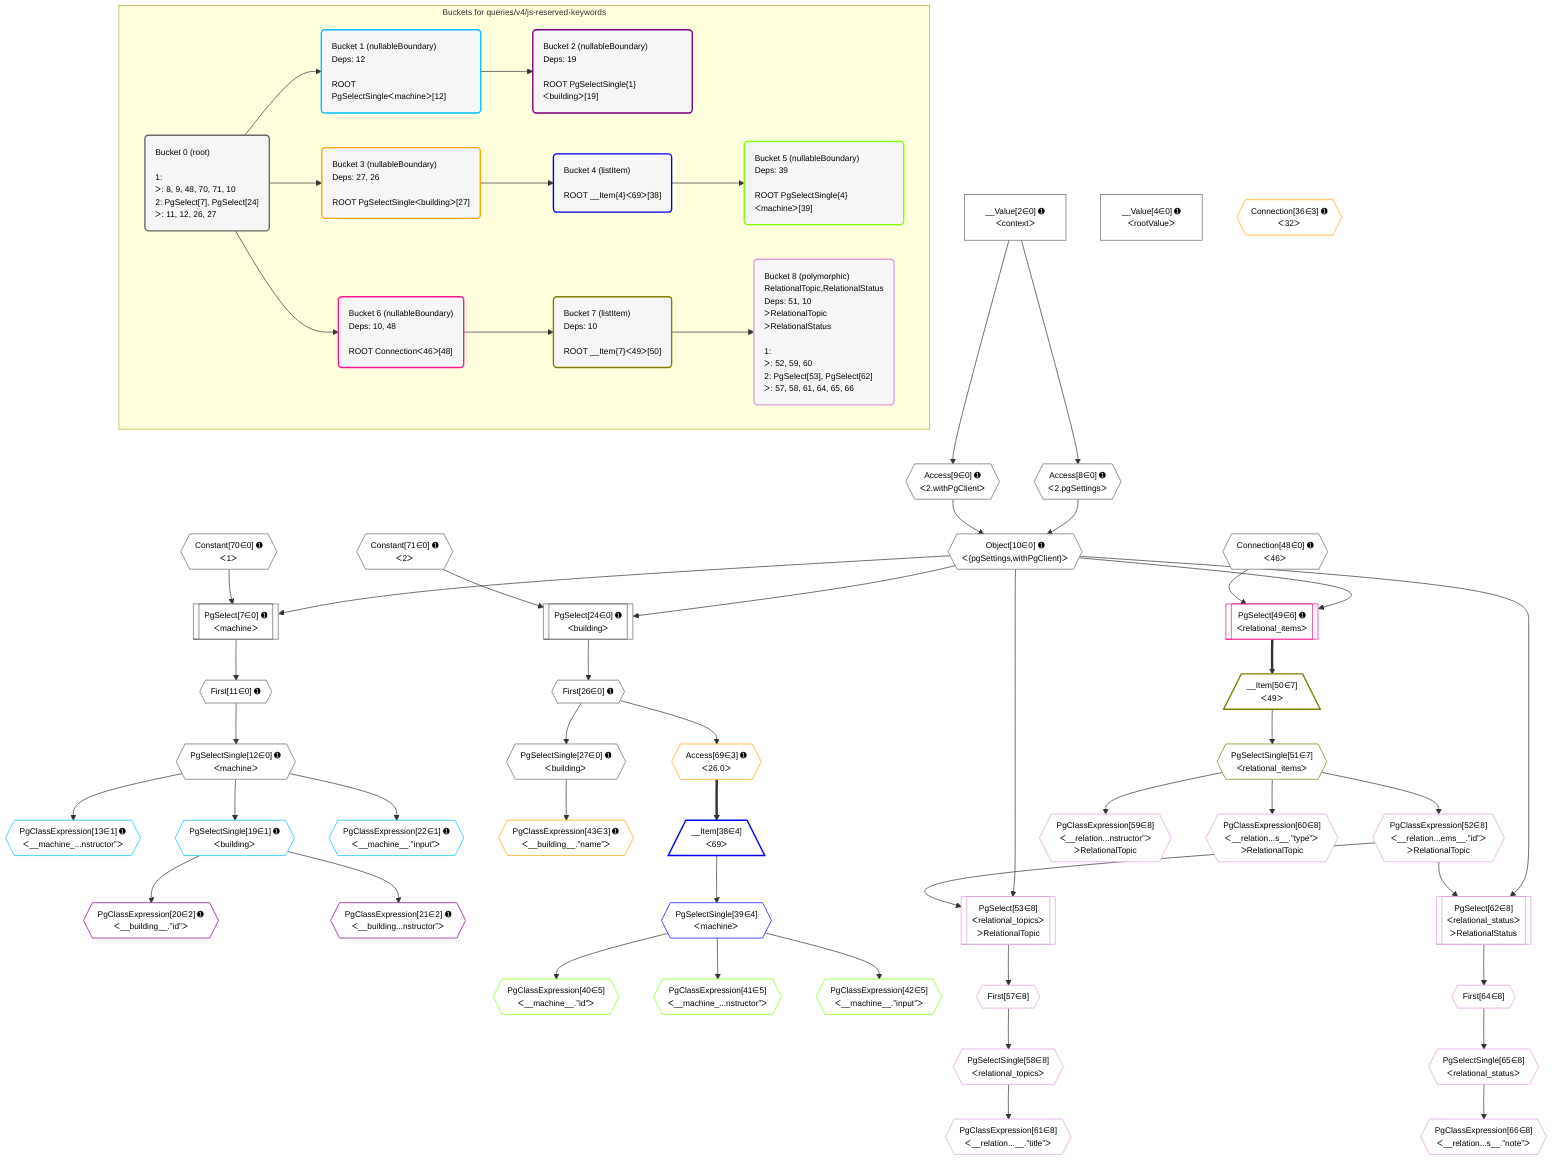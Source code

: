 %%{init: {'themeVariables': { 'fontSize': '12px'}}}%%
graph TD
    classDef path fill:#eee,stroke:#000,color:#000
    classDef plan fill:#fff,stroke-width:1px,color:#000
    classDef itemplan fill:#fff,stroke-width:2px,color:#000
    classDef unbatchedplan fill:#dff,stroke-width:1px,color:#000
    classDef sideeffectplan fill:#fcc,stroke-width:2px,color:#000
    classDef bucket fill:#f6f6f6,color:#000,stroke-width:2px,text-align:left


    %% plan dependencies
    PgSelect7[["PgSelect[7∈0] ➊<br />ᐸmachineᐳ"]]:::plan
    Object10{{"Object[10∈0] ➊<br />ᐸ{pgSettings,withPgClient}ᐳ"}}:::plan
    Constant70{{"Constant[70∈0] ➊<br />ᐸ1ᐳ"}}:::plan
    Object10 & Constant70 --> PgSelect7
    Access8{{"Access[8∈0] ➊<br />ᐸ2.pgSettingsᐳ"}}:::plan
    Access9{{"Access[9∈0] ➊<br />ᐸ2.withPgClientᐳ"}}:::plan
    Access8 & Access9 --> Object10
    PgSelect24[["PgSelect[24∈0] ➊<br />ᐸbuildingᐳ"]]:::plan
    Constant71{{"Constant[71∈0] ➊<br />ᐸ2ᐳ"}}:::plan
    Object10 & Constant71 --> PgSelect24
    __Value2["__Value[2∈0] ➊<br />ᐸcontextᐳ"]:::plan
    __Value2 --> Access8
    __Value2 --> Access9
    First11{{"First[11∈0] ➊"}}:::plan
    PgSelect7 --> First11
    PgSelectSingle12{{"PgSelectSingle[12∈0] ➊<br />ᐸmachineᐳ"}}:::plan
    First11 --> PgSelectSingle12
    First26{{"First[26∈0] ➊"}}:::plan
    PgSelect24 --> First26
    PgSelectSingle27{{"PgSelectSingle[27∈0] ➊<br />ᐸbuildingᐳ"}}:::plan
    First26 --> PgSelectSingle27
    __Value4["__Value[4∈0] ➊<br />ᐸrootValueᐳ"]:::plan
    Connection48{{"Connection[48∈0] ➊<br />ᐸ46ᐳ"}}:::plan
    PgClassExpression13{{"PgClassExpression[13∈1] ➊<br />ᐸ__machine_...nstructor”ᐳ"}}:::plan
    PgSelectSingle12 --> PgClassExpression13
    PgSelectSingle19{{"PgSelectSingle[19∈1] ➊<br />ᐸbuildingᐳ"}}:::plan
    PgSelectSingle12 --> PgSelectSingle19
    PgClassExpression22{{"PgClassExpression[22∈1] ➊<br />ᐸ__machine__.”input”ᐳ"}}:::plan
    PgSelectSingle12 --> PgClassExpression22
    PgClassExpression20{{"PgClassExpression[20∈2] ➊<br />ᐸ__building__.”id”ᐳ"}}:::plan
    PgSelectSingle19 --> PgClassExpression20
    PgClassExpression21{{"PgClassExpression[21∈2] ➊<br />ᐸ__building...nstructor”ᐳ"}}:::plan
    PgSelectSingle19 --> PgClassExpression21
    PgClassExpression43{{"PgClassExpression[43∈3] ➊<br />ᐸ__building__.”name”ᐳ"}}:::plan
    PgSelectSingle27 --> PgClassExpression43
    Access69{{"Access[69∈3] ➊<br />ᐸ26.0ᐳ"}}:::plan
    First26 --> Access69
    Connection36{{"Connection[36∈3] ➊<br />ᐸ32ᐳ"}}:::plan
    __Item38[/"__Item[38∈4]<br />ᐸ69ᐳ"\]:::itemplan
    Access69 ==> __Item38
    PgSelectSingle39{{"PgSelectSingle[39∈4]<br />ᐸmachineᐳ"}}:::plan
    __Item38 --> PgSelectSingle39
    PgClassExpression40{{"PgClassExpression[40∈5]<br />ᐸ__machine__.”id”ᐳ"}}:::plan
    PgSelectSingle39 --> PgClassExpression40
    PgClassExpression41{{"PgClassExpression[41∈5]<br />ᐸ__machine_...nstructor”ᐳ"}}:::plan
    PgSelectSingle39 --> PgClassExpression41
    PgClassExpression42{{"PgClassExpression[42∈5]<br />ᐸ__machine__.”input”ᐳ"}}:::plan
    PgSelectSingle39 --> PgClassExpression42
    PgSelect49[["PgSelect[49∈6] ➊<br />ᐸrelational_itemsᐳ"]]:::plan
    Object10 & Connection48 --> PgSelect49
    __Item50[/"__Item[50∈7]<br />ᐸ49ᐳ"\]:::itemplan
    PgSelect49 ==> __Item50
    PgSelectSingle51{{"PgSelectSingle[51∈7]<br />ᐸrelational_itemsᐳ"}}:::plan
    __Item50 --> PgSelectSingle51
    PgSelect53[["PgSelect[53∈8]<br />ᐸrelational_topicsᐳ<br />ᐳRelationalTopic"]]:::plan
    PgClassExpression52{{"PgClassExpression[52∈8]<br />ᐸ__relation...ems__.”id”ᐳ<br />ᐳRelationalTopic"}}:::plan
    Object10 & PgClassExpression52 --> PgSelect53
    PgSelect62[["PgSelect[62∈8]<br />ᐸrelational_statusᐳ<br />ᐳRelationalStatus"]]:::plan
    Object10 & PgClassExpression52 --> PgSelect62
    PgSelectSingle51 --> PgClassExpression52
    First57{{"First[57∈8]"}}:::plan
    PgSelect53 --> First57
    PgSelectSingle58{{"PgSelectSingle[58∈8]<br />ᐸrelational_topicsᐳ"}}:::plan
    First57 --> PgSelectSingle58
    PgClassExpression59{{"PgClassExpression[59∈8]<br />ᐸ__relation...nstructor”ᐳ<br />ᐳRelationalTopic"}}:::plan
    PgSelectSingle51 --> PgClassExpression59
    PgClassExpression60{{"PgClassExpression[60∈8]<br />ᐸ__relation...s__.”type”ᐳ<br />ᐳRelationalTopic"}}:::plan
    PgSelectSingle51 --> PgClassExpression60
    PgClassExpression61{{"PgClassExpression[61∈8]<br />ᐸ__relation...__.”title”ᐳ"}}:::plan
    PgSelectSingle58 --> PgClassExpression61
    First64{{"First[64∈8]"}}:::plan
    PgSelect62 --> First64
    PgSelectSingle65{{"PgSelectSingle[65∈8]<br />ᐸrelational_statusᐳ"}}:::plan
    First64 --> PgSelectSingle65
    PgClassExpression66{{"PgClassExpression[66∈8]<br />ᐸ__relation...s__.”note”ᐳ"}}:::plan
    PgSelectSingle65 --> PgClassExpression66

    %% define steps

    subgraph "Buckets for queries/v4/js-reserved-keywords"
    Bucket0("Bucket 0 (root)<br /><br />1: <br />ᐳ: 8, 9, 48, 70, 71, 10<br />2: PgSelect[7], PgSelect[24]<br />ᐳ: 11, 12, 26, 27"):::bucket
    classDef bucket0 stroke:#696969
    class Bucket0,__Value2,__Value4,PgSelect7,Access8,Access9,Object10,First11,PgSelectSingle12,PgSelect24,First26,PgSelectSingle27,Connection48,Constant70,Constant71 bucket0
    Bucket1("Bucket 1 (nullableBoundary)<br />Deps: 12<br /><br />ROOT PgSelectSingleᐸmachineᐳ[12]"):::bucket
    classDef bucket1 stroke:#00bfff
    class Bucket1,PgClassExpression13,PgSelectSingle19,PgClassExpression22 bucket1
    Bucket2("Bucket 2 (nullableBoundary)<br />Deps: 19<br /><br />ROOT PgSelectSingle{1}ᐸbuildingᐳ[19]"):::bucket
    classDef bucket2 stroke:#7f007f
    class Bucket2,PgClassExpression20,PgClassExpression21 bucket2
    Bucket3("Bucket 3 (nullableBoundary)<br />Deps: 27, 26<br /><br />ROOT PgSelectSingleᐸbuildingᐳ[27]"):::bucket
    classDef bucket3 stroke:#ffa500
    class Bucket3,Connection36,PgClassExpression43,Access69 bucket3
    Bucket4("Bucket 4 (listItem)<br /><br />ROOT __Item{4}ᐸ69ᐳ[38]"):::bucket
    classDef bucket4 stroke:#0000ff
    class Bucket4,__Item38,PgSelectSingle39 bucket4
    Bucket5("Bucket 5 (nullableBoundary)<br />Deps: 39<br /><br />ROOT PgSelectSingle{4}ᐸmachineᐳ[39]"):::bucket
    classDef bucket5 stroke:#7fff00
    class Bucket5,PgClassExpression40,PgClassExpression41,PgClassExpression42 bucket5
    Bucket6("Bucket 6 (nullableBoundary)<br />Deps: 10, 48<br /><br />ROOT Connectionᐸ46ᐳ[48]"):::bucket
    classDef bucket6 stroke:#ff1493
    class Bucket6,PgSelect49 bucket6
    Bucket7("Bucket 7 (listItem)<br />Deps: 10<br /><br />ROOT __Item{7}ᐸ49ᐳ[50]"):::bucket
    classDef bucket7 stroke:#808000
    class Bucket7,__Item50,PgSelectSingle51 bucket7
    Bucket8("Bucket 8 (polymorphic)<br />RelationalTopic,RelationalStatus<br />Deps: 51, 10<br />ᐳRelationalTopic<br />ᐳRelationalStatus<br /><br />1: <br />ᐳ: 52, 59, 60<br />2: PgSelect[53], PgSelect[62]<br />ᐳ: 57, 58, 61, 64, 65, 66"):::bucket
    classDef bucket8 stroke:#dda0dd
    class Bucket8,PgClassExpression52,PgSelect53,First57,PgSelectSingle58,PgClassExpression59,PgClassExpression60,PgClassExpression61,PgSelect62,First64,PgSelectSingle65,PgClassExpression66 bucket8
    Bucket0 --> Bucket1 & Bucket3 & Bucket6
    Bucket1 --> Bucket2
    Bucket3 --> Bucket4
    Bucket4 --> Bucket5
    Bucket6 --> Bucket7
    Bucket7 --> Bucket8
    end